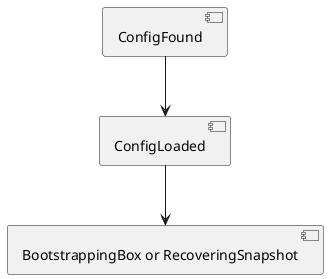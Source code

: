 @startuml

[ConfigFound] --> [ConfigLoaded]
[ConfigLoaded] --> [BootstrappingBox or RecoveringSnapshot]

@enduml